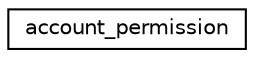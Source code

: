 digraph "Graphical Class Hierarchy"
{
  edge [fontname="Helvetica",fontsize="10",labelfontname="Helvetica",labelfontsize="10"];
  node [fontname="Helvetica",fontsize="10",shape=record];
  rankdir="LR";
  Node0 [label="account_permission",height=0.2,width=0.4,color="black", fillcolor="white", style="filled",URL="$structaccount__permission.html"];
}
